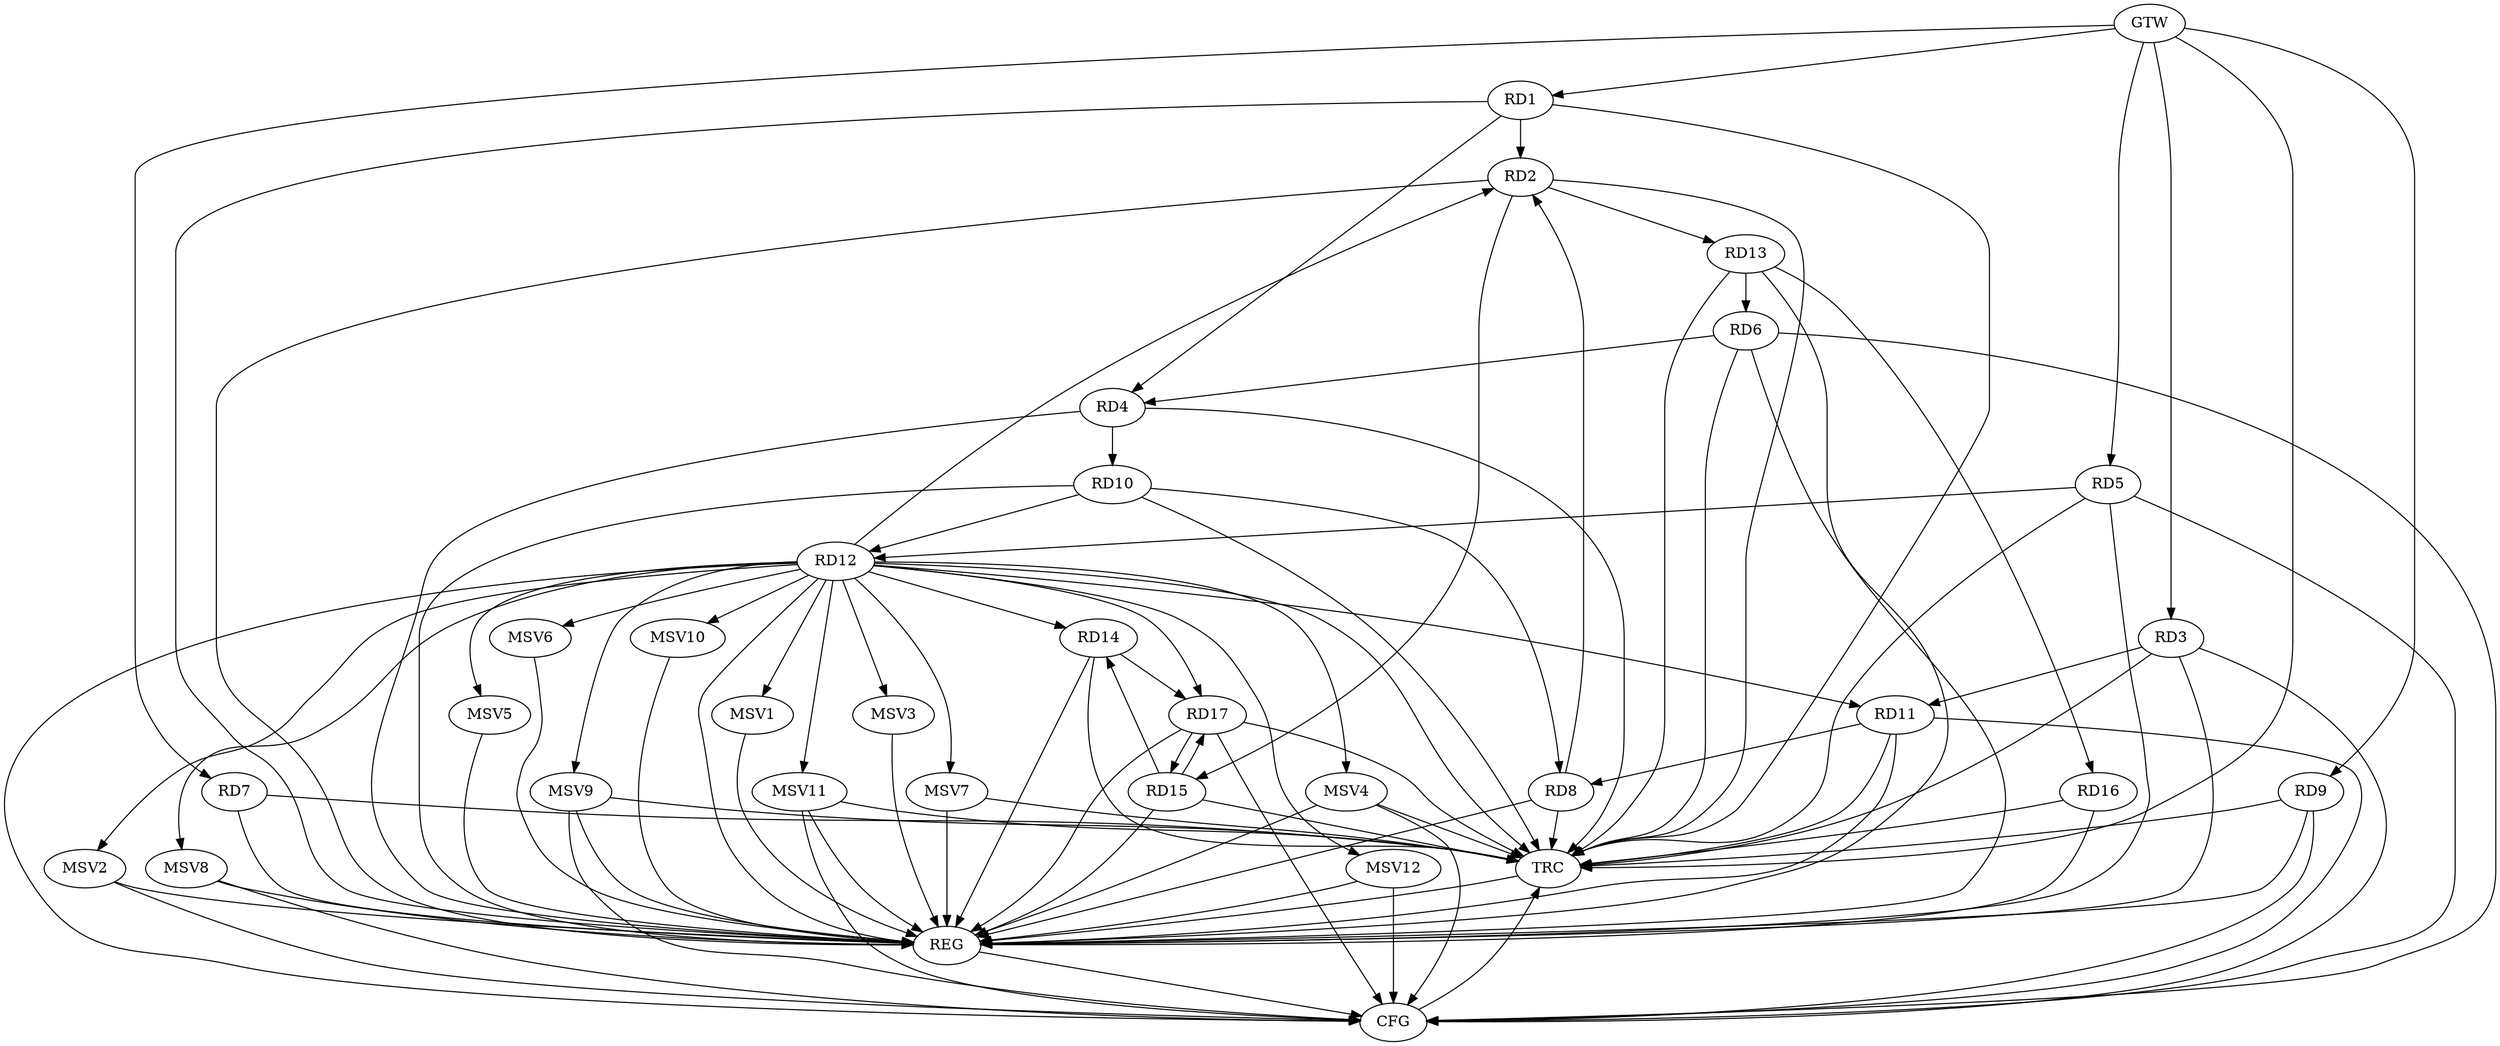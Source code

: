 strict digraph G {
  RD1 [ label="RD1" ];
  RD2 [ label="RD2" ];
  RD3 [ label="RD3" ];
  RD4 [ label="RD4" ];
  RD5 [ label="RD5" ];
  RD6 [ label="RD6" ];
  RD7 [ label="RD7" ];
  RD8 [ label="RD8" ];
  RD9 [ label="RD9" ];
  RD10 [ label="RD10" ];
  RD11 [ label="RD11" ];
  RD12 [ label="RD12" ];
  RD13 [ label="RD13" ];
  RD14 [ label="RD14" ];
  RD15 [ label="RD15" ];
  RD16 [ label="RD16" ];
  RD17 [ label="RD17" ];
  GTW [ label="GTW" ];
  REG [ label="REG" ];
  CFG [ label="CFG" ];
  TRC [ label="TRC" ];
  MSV1 [ label="MSV1" ];
  MSV2 [ label="MSV2" ];
  MSV3 [ label="MSV3" ];
  MSV4 [ label="MSV4" ];
  MSV5 [ label="MSV5" ];
  MSV6 [ label="MSV6" ];
  MSV7 [ label="MSV7" ];
  MSV8 [ label="MSV8" ];
  MSV9 [ label="MSV9" ];
  MSV10 [ label="MSV10" ];
  MSV11 [ label="MSV11" ];
  MSV12 [ label="MSV12" ];
  RD1 -> RD2;
  RD1 -> RD4;
  RD8 -> RD2;
  RD12 -> RD2;
  RD2 -> RD13;
  RD2 -> RD15;
  RD3 -> RD11;
  RD6 -> RD4;
  RD4 -> RD10;
  RD5 -> RD12;
  RD13 -> RD6;
  RD10 -> RD8;
  RD11 -> RD8;
  RD10 -> RD12;
  RD12 -> RD11;
  RD12 -> RD14;
  RD12 -> RD17;
  RD13 -> RD16;
  RD15 -> RD14;
  RD14 -> RD17;
  RD15 -> RD17;
  RD17 -> RD15;
  GTW -> RD1;
  GTW -> RD3;
  GTW -> RD5;
  GTW -> RD7;
  GTW -> RD9;
  RD1 -> REG;
  RD2 -> REG;
  RD3 -> REG;
  RD4 -> REG;
  RD5 -> REG;
  RD6 -> REG;
  RD7 -> REG;
  RD8 -> REG;
  RD9 -> REG;
  RD10 -> REG;
  RD11 -> REG;
  RD12 -> REG;
  RD13 -> REG;
  RD14 -> REG;
  RD15 -> REG;
  RD16 -> REG;
  RD17 -> REG;
  RD5 -> CFG;
  RD12 -> CFG;
  RD17 -> CFG;
  RD3 -> CFG;
  RD6 -> CFG;
  RD9 -> CFG;
  RD11 -> CFG;
  REG -> CFG;
  RD1 -> TRC;
  RD2 -> TRC;
  RD3 -> TRC;
  RD4 -> TRC;
  RD5 -> TRC;
  RD6 -> TRC;
  RD7 -> TRC;
  RD8 -> TRC;
  RD9 -> TRC;
  RD10 -> TRC;
  RD11 -> TRC;
  RD12 -> TRC;
  RD13 -> TRC;
  RD14 -> TRC;
  RD15 -> TRC;
  RD16 -> TRC;
  RD17 -> TRC;
  GTW -> TRC;
  CFG -> TRC;
  TRC -> REG;
  RD12 -> MSV1;
  MSV1 -> REG;
  RD12 -> MSV2;
  MSV2 -> REG;
  MSV2 -> CFG;
  RD12 -> MSV3;
  MSV3 -> REG;
  RD12 -> MSV4;
  MSV4 -> REG;
  MSV4 -> TRC;
  MSV4 -> CFG;
  RD12 -> MSV5;
  RD12 -> MSV6;
  MSV5 -> REG;
  MSV6 -> REG;
  RD12 -> MSV7;
  MSV7 -> REG;
  MSV7 -> TRC;
  RD12 -> MSV8;
  MSV8 -> REG;
  MSV8 -> CFG;
  RD12 -> MSV9;
  MSV9 -> REG;
  MSV9 -> TRC;
  MSV9 -> CFG;
  RD12 -> MSV10;
  RD12 -> MSV11;
  RD12 -> MSV12;
  MSV10 -> REG;
  MSV11 -> REG;
  MSV11 -> TRC;
  MSV11 -> CFG;
  MSV12 -> REG;
  MSV12 -> CFG;
}
